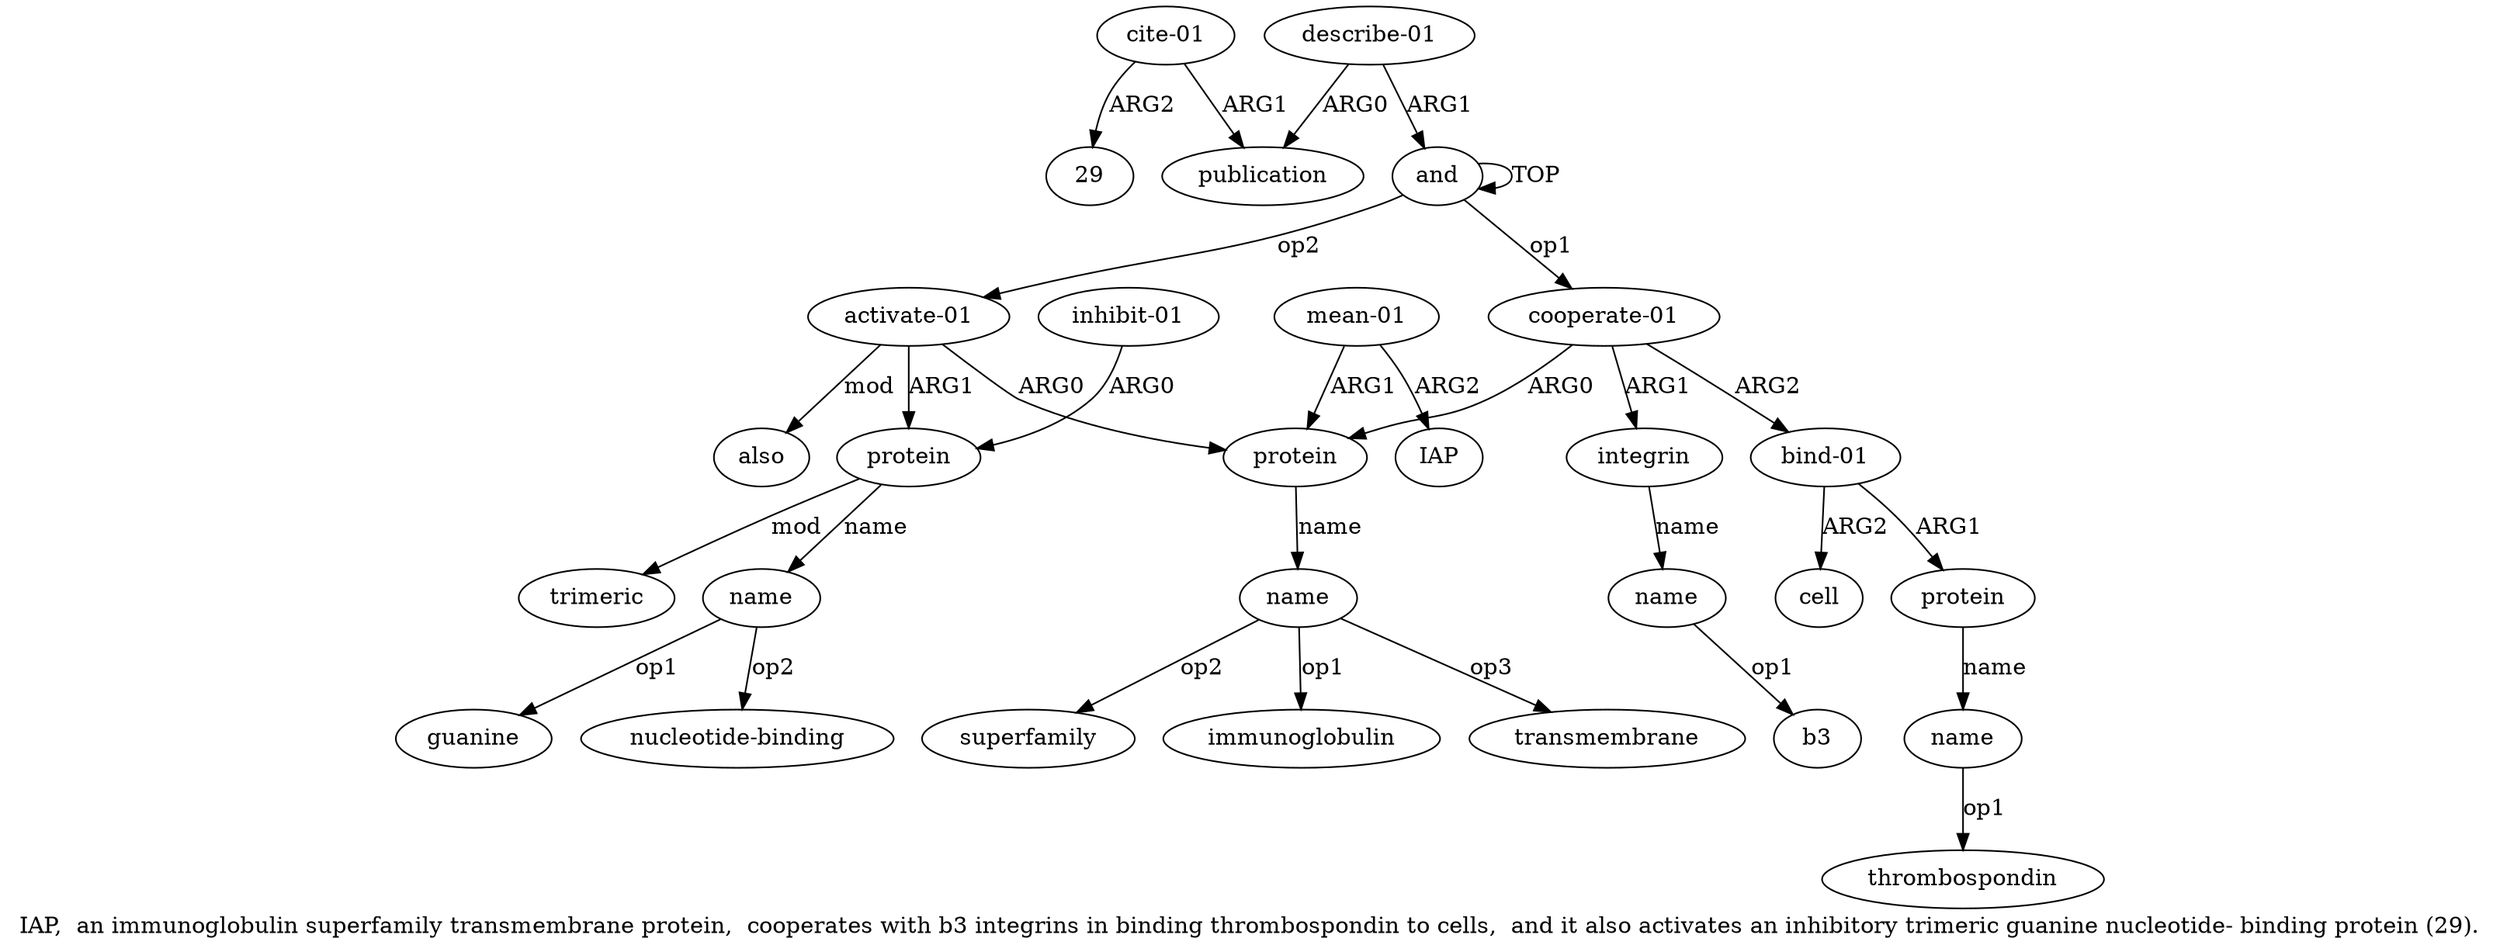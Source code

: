 digraph  {
	graph [label="IAP,  an immunoglobulin superfamily transmembrane protein,  cooperates with b3 integrins in binding thrombospondin to cells,  and \
it also activates an inhibitory trimeric guanine nucleotide- binding protein (29)."];
	node [label="\N"];
	a20	 [color=black,
		gold_ind=20,
		gold_label="cite-01",
		label="cite-01",
		test_ind=20,
		test_label="cite-01"];
	"a20 29"	 [color=black,
		gold_ind=-1,
		gold_label=29,
		label=29,
		test_ind=-1,
		test_label=29];
	a20 -> "a20 29" [key=0,
	color=black,
	gold_label=ARG2,
	label=ARG2,
	test_label=ARG2];
a19 [color=black,
	gold_ind=19,
	gold_label=publication,
	label=publication,
	test_ind=19,
	test_label=publication];
a20 -> a19 [key=0,
color=black,
gold_label=ARG1,
label=ARG1,
test_label=ARG1];
"a14 nucleotide-binding" [color=black,
gold_ind=-1,
gold_label="nucleotide-binding",
label="nucleotide-binding",
test_ind=-1,
test_label="nucleotide-binding"];
"a10 thrombospondin" [color=black,
gold_ind=-1,
gold_label=thrombospondin,
label=thrombospondin,
test_ind=-1,
test_label=thrombospondin];
"a3 transmembrane" [color=black,
gold_ind=-1,
gold_label=transmembrane,
label=transmembrane,
test_ind=-1,
test_label=transmembrane];
"a3 superfamily" [color=black,
gold_ind=-1,
gold_label=superfamily,
label=superfamily,
test_ind=-1,
test_label=superfamily];
a15 [color=black,
gold_ind=15,
gold_label=trimeric,
label=trimeric,
test_ind=15,
test_label=trimeric];
a14 [color=black,
gold_ind=14,
gold_label=name,
label=name,
test_ind=14,
test_label=name];
a14 -> "a14 nucleotide-binding" [key=0,
color=black,
gold_label=op2,
label=op2,
test_label=op2];
"a14 guanine" [color=black,
gold_ind=-1,
gold_label=guanine,
label=guanine,
test_ind=-1,
test_label=guanine];
a14 -> "a14 guanine" [key=0,
color=black,
gold_label=op1,
label=op1,
test_label=op1];
a17 [color=black,
gold_ind=17,
gold_label=also,
label=also,
test_ind=17,
test_label=also];
a16 [color=black,
gold_ind=16,
gold_label="inhibit-01",
label="inhibit-01",
test_ind=16,
test_label="inhibit-01"];
a13 [color=black,
gold_ind=13,
gold_label=protein,
label=protein,
test_ind=13,
test_label=protein];
a16 -> a13 [key=0,
color=black,
gold_label=ARG0,
label=ARG0,
test_label=ARG0];
a11 [color=black,
gold_ind=11,
gold_label=cell,
label=cell,
test_ind=11,
test_label=cell];
a10 [color=black,
gold_ind=10,
gold_label=name,
label=name,
test_ind=10,
test_label=name];
a10 -> "a10 thrombospondin" [key=0,
color=black,
gold_label=op1,
label=op1,
test_label=op1];
a13 -> a15 [key=0,
color=black,
gold_label=mod,
label=mod,
test_label=mod];
a13 -> a14 [key=0,
color=black,
gold_label=name,
label=name,
test_label=name];
a12 [color=black,
gold_ind=12,
gold_label="activate-01",
label="activate-01",
test_ind=12,
test_label="activate-01"];
a12 -> a17 [key=0,
color=black,
gold_label=mod,
label=mod,
test_label=mod];
a12 -> a13 [key=0,
color=black,
gold_label=ARG1,
label=ARG1,
test_label=ARG1];
a2 [color=black,
gold_ind=2,
gold_label=protein,
label=protein,
test_ind=2,
test_label=protein];
a12 -> a2 [key=0,
color=black,
gold_label=ARG0,
label=ARG0,
test_label=ARG0];
a18 [color=black,
gold_ind=18,
gold_label="describe-01",
label="describe-01",
test_ind=18,
test_label="describe-01"];
a18 -> a19 [key=0,
color=black,
gold_label=ARG0,
label=ARG0,
test_label=ARG0];
a0 [color=black,
gold_ind=0,
gold_label=and,
label=and,
test_ind=0,
test_label=and];
a18 -> a0 [key=0,
color=black,
gold_label=ARG1,
label=ARG1,
test_label=ARG1];
a1 [color=black,
gold_ind=1,
gold_label="cooperate-01",
label="cooperate-01",
test_ind=1,
test_label="cooperate-01"];
a1 -> a2 [key=0,
color=black,
gold_label=ARG0,
label=ARG0,
test_label=ARG0];
a6 [color=black,
gold_ind=6,
gold_label=integrin,
label=integrin,
test_ind=6,
test_label=integrin];
a1 -> a6 [key=0,
color=black,
gold_label=ARG1,
label=ARG1,
test_label=ARG1];
a8 [color=black,
gold_ind=8,
gold_label="bind-01",
label="bind-01",
test_ind=8,
test_label="bind-01"];
a1 -> a8 [key=0,
color=black,
gold_label=ARG2,
label=ARG2,
test_label=ARG2];
a0 -> a12 [key=0,
color=black,
gold_label=op2,
label=op2,
test_label=op2];
a0 -> a1 [key=0,
color=black,
gold_label=op1,
label=op1,
test_label=op1];
a0 -> a0 [key=0,
color=black,
gold_label=TOP,
label=TOP,
test_label=TOP];
a3 [color=black,
gold_ind=3,
gold_label=name,
label=name,
test_ind=3,
test_label=name];
a3 -> "a3 transmembrane" [key=0,
color=black,
gold_label=op3,
label=op3,
test_label=op3];
a3 -> "a3 superfamily" [key=0,
color=black,
gold_label=op2,
label=op2,
test_label=op2];
"a3 immunoglobulin" [color=black,
gold_ind=-1,
gold_label=immunoglobulin,
label=immunoglobulin,
test_ind=-1,
test_label=immunoglobulin];
a3 -> "a3 immunoglobulin" [key=0,
color=black,
gold_label=op1,
label=op1,
test_label=op1];
a2 -> a3 [key=0,
color=black,
gold_label=name,
label=name,
test_label=name];
a5 [color=black,
gold_ind=5,
gold_label=IAP,
label=IAP,
test_ind=5,
test_label=IAP];
a4 [color=black,
gold_ind=4,
gold_label="mean-01",
label="mean-01",
test_ind=4,
test_label="mean-01"];
a4 -> a2 [key=0,
color=black,
gold_label=ARG1,
label=ARG1,
test_label=ARG1];
a4 -> a5 [key=0,
color=black,
gold_label=ARG2,
label=ARG2,
test_label=ARG2];
a7 [color=black,
gold_ind=7,
gold_label=name,
label=name,
test_ind=7,
test_label=name];
"a7 b3" [color=black,
gold_ind=-1,
gold_label=b3,
label=b3,
test_ind=-1,
test_label=b3];
a7 -> "a7 b3" [key=0,
color=black,
gold_label=op1,
label=op1,
test_label=op1];
a6 -> a7 [key=0,
color=black,
gold_label=name,
label=name,
test_label=name];
a9 [color=black,
gold_ind=9,
gold_label=protein,
label=protein,
test_ind=9,
test_label=protein];
a9 -> a10 [key=0,
color=black,
gold_label=name,
label=name,
test_label=name];
a8 -> a11 [key=0,
color=black,
gold_label=ARG2,
label=ARG2,
test_label=ARG2];
a8 -> a9 [key=0,
color=black,
gold_label=ARG1,
label=ARG1,
test_label=ARG1];
}
